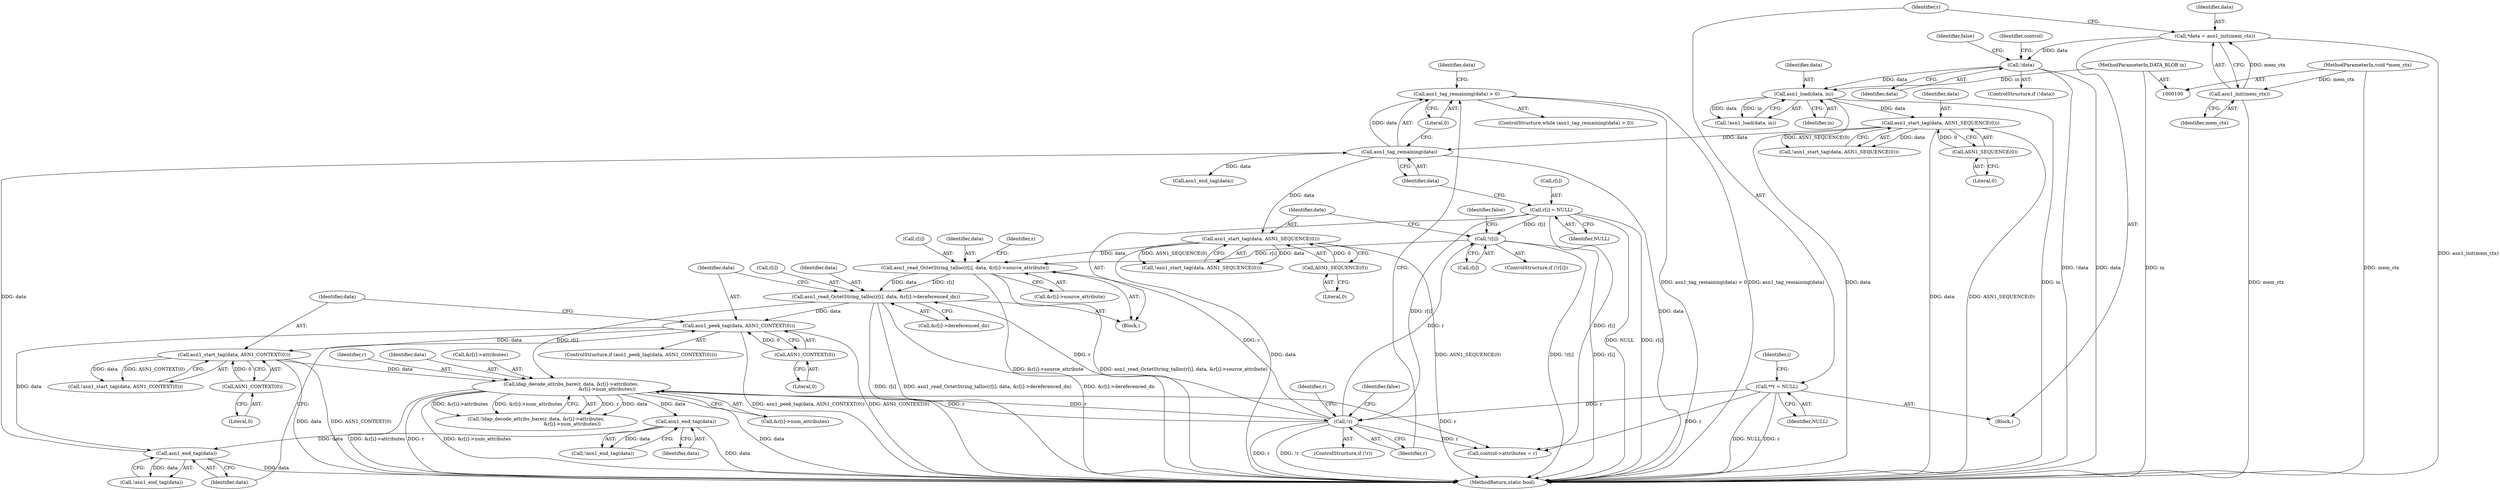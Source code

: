 digraph "0_samba_530d50a1abdcdf4d1775652d4c456c1274d83d8d_2@API" {
"1000159" [label="(Call,asn1_tag_remaining(data) > 0)"];
"1000160" [label="(Call,asn1_tag_remaining(data))"];
"1000253" [label="(Call,asn1_end_tag(data))"];
"1000210" [label="(Call,asn1_peek_tag(data, ASN1_CONTEXT(0)))"];
"1000198" [label="(Call,asn1_read_OctetString_talloc(r[i], data, &r[i]->dereferenced_dn))"];
"1000187" [label="(Call,asn1_read_OctetString_talloc(r[i], data, &r[i]->source_attribute))"];
"1000171" [label="(Call,!r[i])"];
"1000165" [label="(Call,!r)"];
"1000226" [label="(Call,ldap_decode_attribs_bare(r, data, &r[i]->attributes,\n                                                &r[i]->num_attributes))"];
"1000217" [label="(Call,asn1_start_tag(data, ASN1_CONTEXT(0)))"];
"1000219" [label="(Call,ASN1_CONTEXT(0))"];
"1000260" [label="(Call,r[i] = NULL)"];
"1000118" [label="(Call,**r = NULL)"];
"1000180" [label="(Call,asn1_start_tag(data, ASN1_SEQUENCE(0)))"];
"1000182" [label="(Call,ASN1_SEQUENCE(0))"];
"1000212" [label="(Call,ASN1_CONTEXT(0))"];
"1000246" [label="(Call,asn1_end_tag(data))"];
"1000151" [label="(Call,asn1_start_tag(data, ASN1_SEQUENCE(0)))"];
"1000137" [label="(Call,asn1_load(data, in))"];
"1000126" [label="(Call,!data)"];
"1000112" [label="(Call,*data = asn1_init(mem_ctx))"];
"1000114" [label="(Call,asn1_init(mem_ctx))"];
"1000101" [label="(MethodParameterIn,void *mem_ctx)"];
"1000102" [label="(MethodParameterIn,DATA_BLOB in)"];
"1000153" [label="(Call,ASN1_SEQUENCE(0))"];
"1000226" [label="(Call,ldap_decode_attribs_bare(r, data, &r[i]->attributes,\n                                                &r[i]->num_attributes))"];
"1000268" [label="(Identifier,data)"];
"1000283" [label="(MethodReturn,static bool)"];
"1000247" [label="(Identifier,data)"];
"1000125" [label="(ControlStructure,if (!data))"];
"1000220" [label="(Literal,0)"];
"1000138" [label="(Identifier,data)"];
"1000219" [label="(Call,ASN1_CONTEXT(0))"];
"1000102" [label="(MethodParameterIn,DATA_BLOB in)"];
"1000267" [label="(Call,asn1_end_tag(data))"];
"1000199" [label="(Call,r[i])"];
"1000170" [label="(ControlStructure,if (!r[i]))"];
"1000163" [label="(Block,)"];
"1000235" [label="(Call,&r[i]->num_attributes)"];
"1000151" [label="(Call,asn1_start_tag(data, ASN1_SEQUENCE(0)))"];
"1000179" [label="(Call,!asn1_start_tag(data, ASN1_SEQUENCE(0)))"];
"1000182" [label="(Call,ASN1_SEQUENCE(0))"];
"1000114" [label="(Call,asn1_init(mem_ctx))"];
"1000264" [label="(Identifier,NULL)"];
"1000136" [label="(Call,!asn1_load(data, in))"];
"1000120" [label="(Identifier,NULL)"];
"1000115" [label="(Identifier,mem_ctx)"];
"1000180" [label="(Call,asn1_start_tag(data, ASN1_SEQUENCE(0)))"];
"1000166" [label="(Identifier,r)"];
"1000225" [label="(Call,!ldap_decode_attribs_bare(r, data, &r[i]->attributes,\n                                                &r[i]->num_attributes))"];
"1000127" [label="(Identifier,data)"];
"1000212" [label="(Call,ASN1_CONTEXT(0))"];
"1000119" [label="(Identifier,r)"];
"1000253" [label="(Call,asn1_end_tag(data))"];
"1000213" [label="(Literal,0)"];
"1000118" [label="(Call,**r = NULL)"];
"1000113" [label="(Identifier,data)"];
"1000191" [label="(Identifier,data)"];
"1000173" [label="(Identifier,r)"];
"1000123" [label="(Identifier,i)"];
"1000129" [label="(Identifier,false)"];
"1000254" [label="(Identifier,data)"];
"1000260" [label="(Call,r[i] = NULL)"];
"1000137" [label="(Call,asn1_load(data, in))"];
"1000187" [label="(Call,asn1_read_OctetString_talloc(r[i], data, &r[i]->source_attribute))"];
"1000150" [label="(Call,!asn1_start_tag(data, ASN1_SEQUENCE(0)))"];
"1000152" [label="(Identifier,data)"];
"1000211" [label="(Identifier,data)"];
"1000272" [label="(Call,control->attributes = r)"];
"1000112" [label="(Call,*data = asn1_init(mem_ctx))"];
"1000227" [label="(Identifier,r)"];
"1000200" [label="(Identifier,r)"];
"1000159" [label="(Call,asn1_tag_remaining(data) > 0)"];
"1000216" [label="(Call,!asn1_start_tag(data, ASN1_CONTEXT(0)))"];
"1000246" [label="(Call,asn1_end_tag(data))"];
"1000165" [label="(Call,!r)"];
"1000198" [label="(Call,asn1_read_OctetString_talloc(r[i], data, &r[i]->dereferenced_dn))"];
"1000172" [label="(Call,r[i])"];
"1000161" [label="(Identifier,data)"];
"1000217" [label="(Call,asn1_start_tag(data, ASN1_CONTEXT(0)))"];
"1000158" [label="(ControlStructure,while (asn1_tag_remaining(data) > 0))"];
"1000210" [label="(Call,asn1_peek_tag(data, ASN1_CONTEXT(0)))"];
"1000192" [label="(Call,&r[i]->source_attribute)"];
"1000228" [label="(Identifier,data)"];
"1000183" [label="(Literal,0)"];
"1000218" [label="(Identifier,data)"];
"1000181" [label="(Identifier,data)"];
"1000261" [label="(Call,r[i])"];
"1000203" [label="(Call,&r[i]->dereferenced_dn)"];
"1000252" [label="(Call,!asn1_end_tag(data))"];
"1000177" [label="(Identifier,false)"];
"1000209" [label="(ControlStructure,if (asn1_peek_tag(data, ASN1_CONTEXT(0))))"];
"1000245" [label="(Call,!asn1_end_tag(data))"];
"1000202" [label="(Identifier,data)"];
"1000171" [label="(Call,!r[i])"];
"1000164" [label="(ControlStructure,if (!r))"];
"1000162" [label="(Literal,0)"];
"1000160" [label="(Call,asn1_tag_remaining(data))"];
"1000169" [label="(Identifier,false)"];
"1000139" [label="(Identifier,in)"];
"1000154" [label="(Literal,0)"];
"1000126" [label="(Call,!data)"];
"1000104" [label="(Block,)"];
"1000132" [label="(Identifier,control)"];
"1000229" [label="(Call,&r[i]->attributes)"];
"1000153" [label="(Call,ASN1_SEQUENCE(0))"];
"1000101" [label="(MethodParameterIn,void *mem_ctx)"];
"1000188" [label="(Call,r[i])"];
"1000159" -> "1000158"  [label="AST: "];
"1000159" -> "1000162"  [label="CFG: "];
"1000160" -> "1000159"  [label="AST: "];
"1000162" -> "1000159"  [label="AST: "];
"1000166" -> "1000159"  [label="CFG: "];
"1000268" -> "1000159"  [label="CFG: "];
"1000159" -> "1000283"  [label="DDG: asn1_tag_remaining(data) > 0"];
"1000159" -> "1000283"  [label="DDG: asn1_tag_remaining(data)"];
"1000160" -> "1000159"  [label="DDG: data"];
"1000160" -> "1000161"  [label="CFG: "];
"1000161" -> "1000160"  [label="AST: "];
"1000162" -> "1000160"  [label="CFG: "];
"1000160" -> "1000283"  [label="DDG: data"];
"1000253" -> "1000160"  [label="DDG: data"];
"1000151" -> "1000160"  [label="DDG: data"];
"1000160" -> "1000180"  [label="DDG: data"];
"1000160" -> "1000267"  [label="DDG: data"];
"1000253" -> "1000252"  [label="AST: "];
"1000253" -> "1000254"  [label="CFG: "];
"1000254" -> "1000253"  [label="AST: "];
"1000252" -> "1000253"  [label="CFG: "];
"1000253" -> "1000283"  [label="DDG: data"];
"1000253" -> "1000252"  [label="DDG: data"];
"1000210" -> "1000253"  [label="DDG: data"];
"1000246" -> "1000253"  [label="DDG: data"];
"1000210" -> "1000209"  [label="AST: "];
"1000210" -> "1000212"  [label="CFG: "];
"1000211" -> "1000210"  [label="AST: "];
"1000212" -> "1000210"  [label="AST: "];
"1000218" -> "1000210"  [label="CFG: "];
"1000254" -> "1000210"  [label="CFG: "];
"1000210" -> "1000283"  [label="DDG: ASN1_CONTEXT(0)"];
"1000210" -> "1000283"  [label="DDG: asn1_peek_tag(data, ASN1_CONTEXT(0))"];
"1000198" -> "1000210"  [label="DDG: data"];
"1000212" -> "1000210"  [label="DDG: 0"];
"1000210" -> "1000217"  [label="DDG: data"];
"1000198" -> "1000163"  [label="AST: "];
"1000198" -> "1000203"  [label="CFG: "];
"1000199" -> "1000198"  [label="AST: "];
"1000202" -> "1000198"  [label="AST: "];
"1000203" -> "1000198"  [label="AST: "];
"1000211" -> "1000198"  [label="CFG: "];
"1000198" -> "1000283"  [label="DDG: &r[i]->dereferenced_dn"];
"1000198" -> "1000283"  [label="DDG: r[i]"];
"1000198" -> "1000283"  [label="DDG: asn1_read_OctetString_talloc(r[i], data, &r[i]->dereferenced_dn)"];
"1000187" -> "1000198"  [label="DDG: r[i]"];
"1000187" -> "1000198"  [label="DDG: data"];
"1000165" -> "1000198"  [label="DDG: r"];
"1000198" -> "1000226"  [label="DDG: r[i]"];
"1000187" -> "1000163"  [label="AST: "];
"1000187" -> "1000192"  [label="CFG: "];
"1000188" -> "1000187"  [label="AST: "];
"1000191" -> "1000187"  [label="AST: "];
"1000192" -> "1000187"  [label="AST: "];
"1000200" -> "1000187"  [label="CFG: "];
"1000187" -> "1000283"  [label="DDG: asn1_read_OctetString_talloc(r[i], data, &r[i]->source_attribute)"];
"1000187" -> "1000283"  [label="DDG: &r[i]->source_attribute"];
"1000171" -> "1000187"  [label="DDG: r[i]"];
"1000165" -> "1000187"  [label="DDG: r"];
"1000180" -> "1000187"  [label="DDG: data"];
"1000171" -> "1000170"  [label="AST: "];
"1000171" -> "1000172"  [label="CFG: "];
"1000172" -> "1000171"  [label="AST: "];
"1000177" -> "1000171"  [label="CFG: "];
"1000181" -> "1000171"  [label="CFG: "];
"1000171" -> "1000283"  [label="DDG: r[i]"];
"1000171" -> "1000283"  [label="DDG: !r[i]"];
"1000165" -> "1000171"  [label="DDG: r"];
"1000260" -> "1000171"  [label="DDG: r[i]"];
"1000165" -> "1000164"  [label="AST: "];
"1000165" -> "1000166"  [label="CFG: "];
"1000166" -> "1000165"  [label="AST: "];
"1000169" -> "1000165"  [label="CFG: "];
"1000173" -> "1000165"  [label="CFG: "];
"1000165" -> "1000283"  [label="DDG: r"];
"1000165" -> "1000283"  [label="DDG: !r"];
"1000226" -> "1000165"  [label="DDG: r"];
"1000260" -> "1000165"  [label="DDG: r[i]"];
"1000118" -> "1000165"  [label="DDG: r"];
"1000165" -> "1000226"  [label="DDG: r"];
"1000165" -> "1000272"  [label="DDG: r"];
"1000226" -> "1000225"  [label="AST: "];
"1000226" -> "1000235"  [label="CFG: "];
"1000227" -> "1000226"  [label="AST: "];
"1000228" -> "1000226"  [label="AST: "];
"1000229" -> "1000226"  [label="AST: "];
"1000235" -> "1000226"  [label="AST: "];
"1000225" -> "1000226"  [label="CFG: "];
"1000226" -> "1000283"  [label="DDG: r"];
"1000226" -> "1000283"  [label="DDG: &r[i]->num_attributes"];
"1000226" -> "1000283"  [label="DDG: data"];
"1000226" -> "1000283"  [label="DDG: &r[i]->attributes"];
"1000226" -> "1000225"  [label="DDG: r"];
"1000226" -> "1000225"  [label="DDG: data"];
"1000226" -> "1000225"  [label="DDG: &r[i]->attributes"];
"1000226" -> "1000225"  [label="DDG: &r[i]->num_attributes"];
"1000217" -> "1000226"  [label="DDG: data"];
"1000226" -> "1000246"  [label="DDG: data"];
"1000226" -> "1000272"  [label="DDG: r"];
"1000217" -> "1000216"  [label="AST: "];
"1000217" -> "1000219"  [label="CFG: "];
"1000218" -> "1000217"  [label="AST: "];
"1000219" -> "1000217"  [label="AST: "];
"1000216" -> "1000217"  [label="CFG: "];
"1000217" -> "1000283"  [label="DDG: ASN1_CONTEXT(0)"];
"1000217" -> "1000283"  [label="DDG: data"];
"1000217" -> "1000216"  [label="DDG: data"];
"1000217" -> "1000216"  [label="DDG: ASN1_CONTEXT(0)"];
"1000219" -> "1000217"  [label="DDG: 0"];
"1000219" -> "1000220"  [label="CFG: "];
"1000220" -> "1000219"  [label="AST: "];
"1000260" -> "1000163"  [label="AST: "];
"1000260" -> "1000264"  [label="CFG: "];
"1000261" -> "1000260"  [label="AST: "];
"1000264" -> "1000260"  [label="AST: "];
"1000161" -> "1000260"  [label="CFG: "];
"1000260" -> "1000283"  [label="DDG: NULL"];
"1000260" -> "1000283"  [label="DDG: r[i]"];
"1000260" -> "1000272"  [label="DDG: r[i]"];
"1000118" -> "1000104"  [label="AST: "];
"1000118" -> "1000120"  [label="CFG: "];
"1000119" -> "1000118"  [label="AST: "];
"1000120" -> "1000118"  [label="AST: "];
"1000123" -> "1000118"  [label="CFG: "];
"1000118" -> "1000283"  [label="DDG: NULL"];
"1000118" -> "1000283"  [label="DDG: r"];
"1000118" -> "1000272"  [label="DDG: r"];
"1000180" -> "1000179"  [label="AST: "];
"1000180" -> "1000182"  [label="CFG: "];
"1000181" -> "1000180"  [label="AST: "];
"1000182" -> "1000180"  [label="AST: "];
"1000179" -> "1000180"  [label="CFG: "];
"1000180" -> "1000283"  [label="DDG: data"];
"1000180" -> "1000283"  [label="DDG: ASN1_SEQUENCE(0)"];
"1000180" -> "1000179"  [label="DDG: data"];
"1000180" -> "1000179"  [label="DDG: ASN1_SEQUENCE(0)"];
"1000182" -> "1000180"  [label="DDG: 0"];
"1000182" -> "1000183"  [label="CFG: "];
"1000183" -> "1000182"  [label="AST: "];
"1000212" -> "1000213"  [label="CFG: "];
"1000213" -> "1000212"  [label="AST: "];
"1000246" -> "1000245"  [label="AST: "];
"1000246" -> "1000247"  [label="CFG: "];
"1000247" -> "1000246"  [label="AST: "];
"1000245" -> "1000246"  [label="CFG: "];
"1000246" -> "1000283"  [label="DDG: data"];
"1000246" -> "1000245"  [label="DDG: data"];
"1000151" -> "1000150"  [label="AST: "];
"1000151" -> "1000153"  [label="CFG: "];
"1000152" -> "1000151"  [label="AST: "];
"1000153" -> "1000151"  [label="AST: "];
"1000150" -> "1000151"  [label="CFG: "];
"1000151" -> "1000283"  [label="DDG: data"];
"1000151" -> "1000283"  [label="DDG: ASN1_SEQUENCE(0)"];
"1000151" -> "1000150"  [label="DDG: data"];
"1000151" -> "1000150"  [label="DDG: ASN1_SEQUENCE(0)"];
"1000137" -> "1000151"  [label="DDG: data"];
"1000153" -> "1000151"  [label="DDG: 0"];
"1000137" -> "1000136"  [label="AST: "];
"1000137" -> "1000139"  [label="CFG: "];
"1000138" -> "1000137"  [label="AST: "];
"1000139" -> "1000137"  [label="AST: "];
"1000136" -> "1000137"  [label="CFG: "];
"1000137" -> "1000283"  [label="DDG: in"];
"1000137" -> "1000283"  [label="DDG: data"];
"1000137" -> "1000136"  [label="DDG: data"];
"1000137" -> "1000136"  [label="DDG: in"];
"1000126" -> "1000137"  [label="DDG: data"];
"1000102" -> "1000137"  [label="DDG: in"];
"1000126" -> "1000125"  [label="AST: "];
"1000126" -> "1000127"  [label="CFG: "];
"1000127" -> "1000126"  [label="AST: "];
"1000129" -> "1000126"  [label="CFG: "];
"1000132" -> "1000126"  [label="CFG: "];
"1000126" -> "1000283"  [label="DDG: !data"];
"1000126" -> "1000283"  [label="DDG: data"];
"1000112" -> "1000126"  [label="DDG: data"];
"1000112" -> "1000104"  [label="AST: "];
"1000112" -> "1000114"  [label="CFG: "];
"1000113" -> "1000112"  [label="AST: "];
"1000114" -> "1000112"  [label="AST: "];
"1000119" -> "1000112"  [label="CFG: "];
"1000112" -> "1000283"  [label="DDG: asn1_init(mem_ctx)"];
"1000114" -> "1000112"  [label="DDG: mem_ctx"];
"1000114" -> "1000115"  [label="CFG: "];
"1000115" -> "1000114"  [label="AST: "];
"1000114" -> "1000283"  [label="DDG: mem_ctx"];
"1000101" -> "1000114"  [label="DDG: mem_ctx"];
"1000101" -> "1000100"  [label="AST: "];
"1000101" -> "1000283"  [label="DDG: mem_ctx"];
"1000102" -> "1000100"  [label="AST: "];
"1000102" -> "1000283"  [label="DDG: in"];
"1000153" -> "1000154"  [label="CFG: "];
"1000154" -> "1000153"  [label="AST: "];
}
